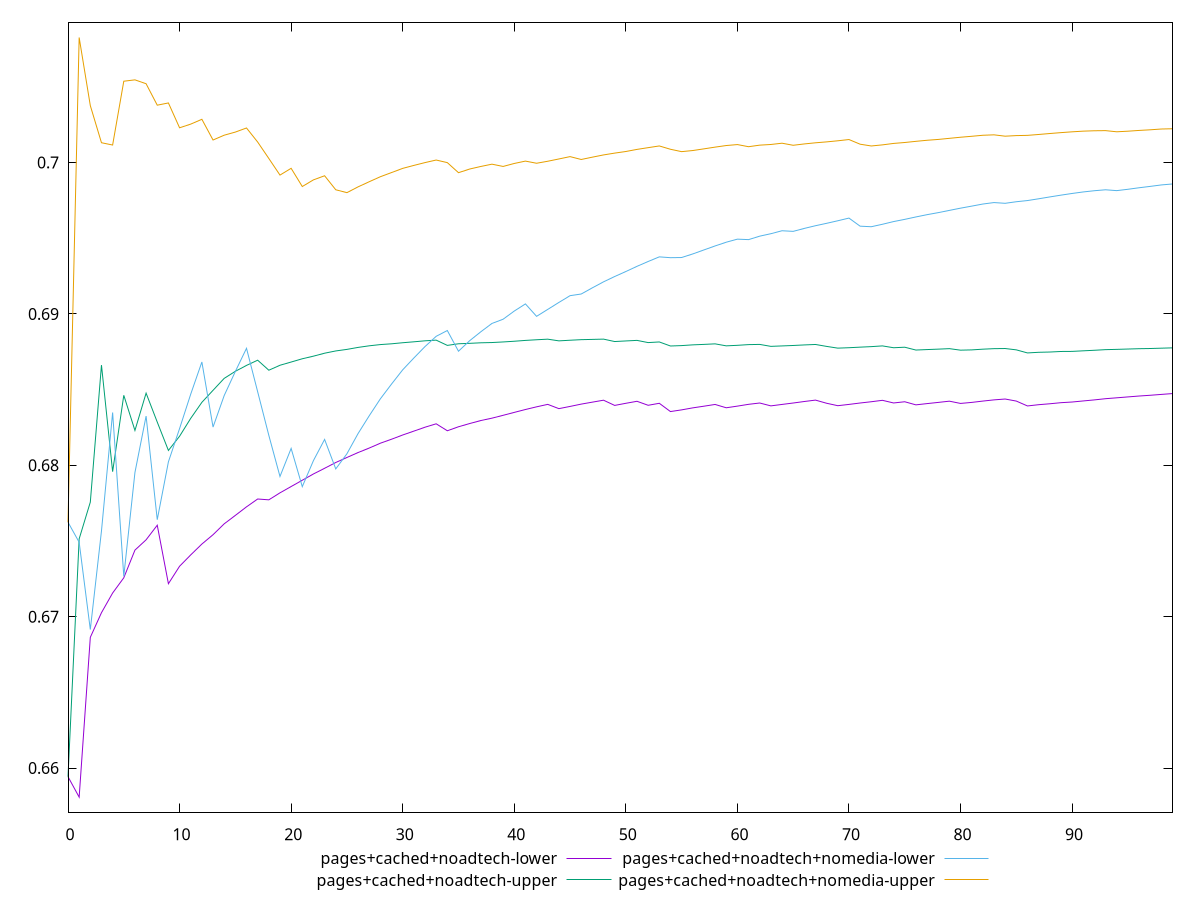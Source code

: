 reset

$pagesCachedNoadtechLower <<EOF
0 0.6594331489438882
1 0.6580816522960143
2 0.668639067130968
3 0.6702663609416912
4 0.6715662552229672
5 0.6725723389066228
6 0.6744009708865587
7 0.6750817517499875
8 0.6760455807130741
9 0.6721815276657382
10 0.6733347322332038
11 0.6740850242675679
12 0.6748020791309056
13 0.6754189229524115
14 0.6761373802923758
15 0.6766956011993523
16 0.6772599338779115
17 0.6777773868573226
18 0.67772239104121
19 0.6781854648127732
20 0.678601549652376
21 0.6790168312514981
22 0.6794321856203425
23 0.6798067945516432
24 0.6801896367609092
25 0.6805210460806064
26 0.680847410753223
27 0.6811439583919464
28 0.6814640574618237
29 0.6817265266226665
30 0.6820058589594811
31 0.6822622783504957
32 0.6825204295459907
33 0.6827447632194124
34 0.6822857711360732
35 0.6825491086262967
36 0.6827617156909124
37 0.6829608200148736
38 0.683117831526606
39 0.6833060036989854
40 0.6834985224545083
41 0.6836891156236032
42 0.6838661827355057
43 0.6840287719939995
44 0.683746670507279
45 0.6838928173778394
46 0.6840454454636034
47 0.6841756725885336
48 0.6843042939022657
49 0.6839600017247713
50 0.6840998033540063
51 0.6842320737144469
52 0.6839681890040901
53 0.6840998683834915
54 0.6835536200060882
55 0.6836652690763326
56 0.6837976447746488
57 0.6839083900318469
58 0.6840231803261998
59 0.6838039118931741
60 0.6839130900182816
61 0.6840315497201395
62 0.6841189296321158
63 0.6839292104875746
64 0.6840247563601876
65 0.6841183003344908
66 0.6842186025388107
67 0.6843105532040417
68 0.6841020462017536
69 0.6839412371173825
70 0.6840259444936057
71 0.6841189463876308
72 0.6842022819073009
73 0.68429669335747
74 0.6841216297360931
75 0.6842014998534554
76 0.683996772761813
77 0.6840795269539127
78 0.6841580416550643
79 0.6842400148983302
80 0.6840910520566112
81 0.684158183084469
82 0.6842460427012957
83 0.6843256658967112
84 0.6843820422810677
85 0.6842464964830742
86 0.683924197586955
87 0.6840073564045273
88 0.6840681433229048
89 0.6841401208107847
90 0.6841839274919473
91 0.684255307070495
92 0.6843244589765832
93 0.6844038184383389
94 0.6844619069353477
95 0.6845210669664117
96 0.6845798992392453
97 0.6846294380818934
98 0.6846866128749595
99 0.6847425765205443
EOF

$pagesCachedNoadtechUpper <<EOF
0 0.6594331489438882
1 0.6751432917263948
2 0.6775707779599608
3 0.686623927847201
4 0.6795815608750296
5 0.6846285062967744
6 0.682305931121579
7 0.6847707014735197
8 0.682858522285313
9 0.6809853626795183
10 0.6819229258126437
11 0.6831053973629034
12 0.6841639036311667
13 0.684957506381835
14 0.6857469599396244
15 0.6862135086225789
16 0.6866028986116759
17 0.6869468070641432
18 0.6862853885325013
19 0.6866128161002618
20 0.6868249325446981
21 0.6870415002511319
22 0.6872139176877576
23 0.6874089319136075
24 0.6875578966230703
25 0.6876607330228024
26 0.6877918395960383
27 0.6878976659212898
28 0.6879787347977323
29 0.6880300984402564
30 0.6881006450514813
31 0.688161917912683
32 0.6882276200460783
33 0.6882722469254399
34 0.6879253380060819
35 0.6880319054402295
36 0.688060683984595
37 0.6880965076883789
38 0.6881136413103819
39 0.6881523449709926
40 0.6881986553169424
41 0.6882537837262755
42 0.6882975597792211
43 0.6883358569877984
44 0.6882241812759926
45 0.6882659617147044
46 0.6883030323599668
47 0.6883207964390826
48 0.6883391739844984
49 0.6881792640483653
50 0.688218644877897
51 0.6882559521660354
52 0.6881099921862359
53 0.6881522441976134
54 0.6878849590792372
55 0.6879115296216242
56 0.6879602130256104
57 0.6879907508299067
58 0.6880261917113459
59 0.6878950600194659
60 0.6879295531754229
61 0.6879765059963259
62 0.6879896920163963
63 0.6878609601479574
64 0.6878897531362917
65 0.687918971698249
66 0.6879555195376529
67 0.6879859792285088
68 0.6878578012075393
69 0.6877436518336562
70 0.6877711877011718
71 0.6878088034927047
72 0.6878433054410765
73 0.6878914038183942
74 0.6877696155859935
75 0.687804664970975
76 0.6876177216076178
77 0.6876492765893206
78 0.6876770464223678
79 0.6877098135755554
80 0.6876095082130749
81 0.6876275685983959
82 0.6876750009512715
83 0.6877092532573628
84 0.6877185829385638
85 0.68762997362515
86 0.687426770615835
87 0.687468717805422
88 0.6874863750906886
89 0.6875230418660372
90 0.6875285631873825
91 0.6875664481818878
92 0.6876022199410107
93 0.6876437222945905
94 0.6876620976345362
95 0.6876843961872274
96 0.6877065939808842
97 0.6877188324088404
98 0.6877405223778251
99 0.6877619452136771
EOF

$pagesCachedNoadtechNomediaLower <<EOF
0 0.6762445564959131
1 0.6749198608502097
2 0.669152455027035
3 0.6756647426560171
4 0.6834909285794023
5 0.6726685654665747
6 0.6795294729682728
7 0.6832557566758869
8 0.6764094957225872
9 0.6802332353599392
10 0.6824291635177426
11 0.6847028141922943
12 0.6868286275893264
13 0.6825289070614516
14 0.684610843087359
15 0.686204777656362
16 0.6877322549474228
17 0.6848627955810387
18 0.6819826575568164
19 0.6792650249249118
20 0.6811196025821993
21 0.6785931130804358
22 0.6803142849507811
23 0.6817134746227176
24 0.6797648867328868
25 0.6807649584977202
26 0.6821009840131631
27 0.6832757040555789
28 0.6843967355435976
29 0.6853712126753623
30 0.6863111599678672
31 0.6870922237121793
32 0.6878483028658421
33 0.6885245537297695
34 0.6889070717101227
35 0.6875401763315488
36 0.6882336630583317
37 0.688822254366953
38 0.6893758267957181
39 0.6896542213592345
40 0.6901930875185981
41 0.6906653341717706
42 0.6898438919328516
43 0.6903023066597223
44 0.6907631512498641
45 0.6912095278913947
46 0.6913192708918964
47 0.6917281845402363
48 0.6921235018807843
49 0.6924751779438254
50 0.6928052139978329
51 0.6931475766814513
52 0.6934676518574312
53 0.6937730009065807
54 0.693718669983508
55 0.6937293942388407
56 0.6939666247459986
57 0.6942311707176434
58 0.6944947173348637
59 0.6947413221517288
60 0.6949430993035702
61 0.6949122937159357
62 0.6951406238098706
63 0.6953028416116573
64 0.6954983975059057
65 0.6954578243441064
66 0.6956532260020212
67 0.6958305507504002
68 0.6959895485537371
69 0.6961577657791449
70 0.6963351371760697
71 0.6958002814188108
72 0.6957640176513623
73 0.695925776075683
74 0.6961042681018496
75 0.696250108874039
76 0.6964099798867948
77 0.6965603688159601
78 0.6966946166164646
79 0.6968427232393295
80 0.696989997176264
81 0.6971248510575933
82 0.697263256949687
83 0.6973599547419772
84 0.6973111611647652
85 0.6974148034212407
86 0.6974929702335881
87 0.697609377329449
88 0.6977323620208633
89 0.6978502526698661
90 0.6979611640587627
91 0.6980619698274917
92 0.6981427738815504
93 0.6982045107864853
94 0.6981484141661009
95 0.6982372833378984
96 0.69833801143745
97 0.6984284374086761
98 0.6985250001759705
99 0.6985886414860945
EOF

$pagesCachedNoadtechNomediaUpper <<EOF
0 0.6762445564959131
1 0.7082650825584788
2 0.7037629086033498
3 0.7013128442174626
4 0.701161090483977
5 0.7053764131891067
6 0.7054660593279665
7 0.7052099706280365
8 0.7037937105628633
9 0.7039407200914829
10 0.7022996962346426
11 0.7025426855693623
12 0.7028612235043409
13 0.7014923912063599
14 0.7018106177006518
15 0.70201649630631
16 0.7022870338196673
17 0.7013591351584121
18 0.7002737728335167
19 0.6991752507534749
20 0.6996229254935049
21 0.6984204472708319
22 0.6988599801811033
23 0.6991306377139006
24 0.6982056647623701
25 0.6980151188699795
26 0.6983978872814847
27 0.6987365745864528
28 0.6990677876440161
29 0.6993420917232313
30 0.6996187514964355
31 0.6998141221839671
32 0.7000007641673734
33 0.7001700501630606
34 0.6999989751247115
35 0.6993345995731454
36 0.6995751812655304
37 0.6997444968282601
38 0.6998965272854901
39 0.6997465022387197
40 0.6999430188328551
41 0.7000990263900333
42 0.6999570288086987
43 0.7000893713321341
44 0.7002407264740286
45 0.700395340318826
46 0.7002057754057524
47 0.7003595424120292
48 0.7005071158939062
49 0.7006270512569832
50 0.7007331192945598
51 0.7008719814776362
52 0.7009872860409283
53 0.7011008188472304
54 0.7008809338168466
55 0.7007237933536539
56 0.7007970305031423
57 0.7009085959092363
58 0.7010225478844443
59 0.701127497828988
60 0.7011911333064366
61 0.7010501630893576
62 0.7011533499163077
63 0.7011970891010455
64 0.7012813875866213
65 0.7011446081072826
66 0.7012335002954824
67 0.7013086155408982
68 0.701368789546662
69 0.7014409346960302
70 0.7015241035850938
71 0.7012158187657257
72 0.701098823937255
73 0.7011713037189582
74 0.701266948227148
75 0.7013280761483661
76 0.7014049864674611
77 0.7014755075715404
78 0.7015305004114251
79 0.7016029802787118
80 0.7016756222761577
81 0.7017384467541227
82 0.7018058558143949
83 0.7018344232100856
84 0.7017449937345809
85 0.7017841820210714
86 0.7017992194653608
87 0.7018580675231209
88 0.7019207078465595
89 0.7019802571274566
90 0.7020333538911455
91 0.7020781348002503
92 0.7021035012353452
93 0.7021121461835763
94 0.7020356236723234
95 0.7020745756349615
96 0.7021253529985241
97 0.7021671763516256
98 0.7022188072303458
99 0.7022366070384327
EOF

set key outside below
set xrange [0:99]
set yrange [0.6570779836907651:0.709268751163728]
set trange [0.6570779836907651:0.709268751163728]
set terminal svg size 640, 560 enhanced background rgb 'white'
set output "report_00023_2021-02-20T12:14:57.249Z/meta/scoreEstimate/comparison/sorted/2_vs_3.svg"

plot $pagesCachedNoadtechLower title "pages+cached+noadtech-lower" with line, \
     $pagesCachedNoadtechUpper title "pages+cached+noadtech-upper" with line, \
     $pagesCachedNoadtechNomediaLower title "pages+cached+noadtech+nomedia-lower" with line, \
     $pagesCachedNoadtechNomediaUpper title "pages+cached+noadtech+nomedia-upper" with line

reset
